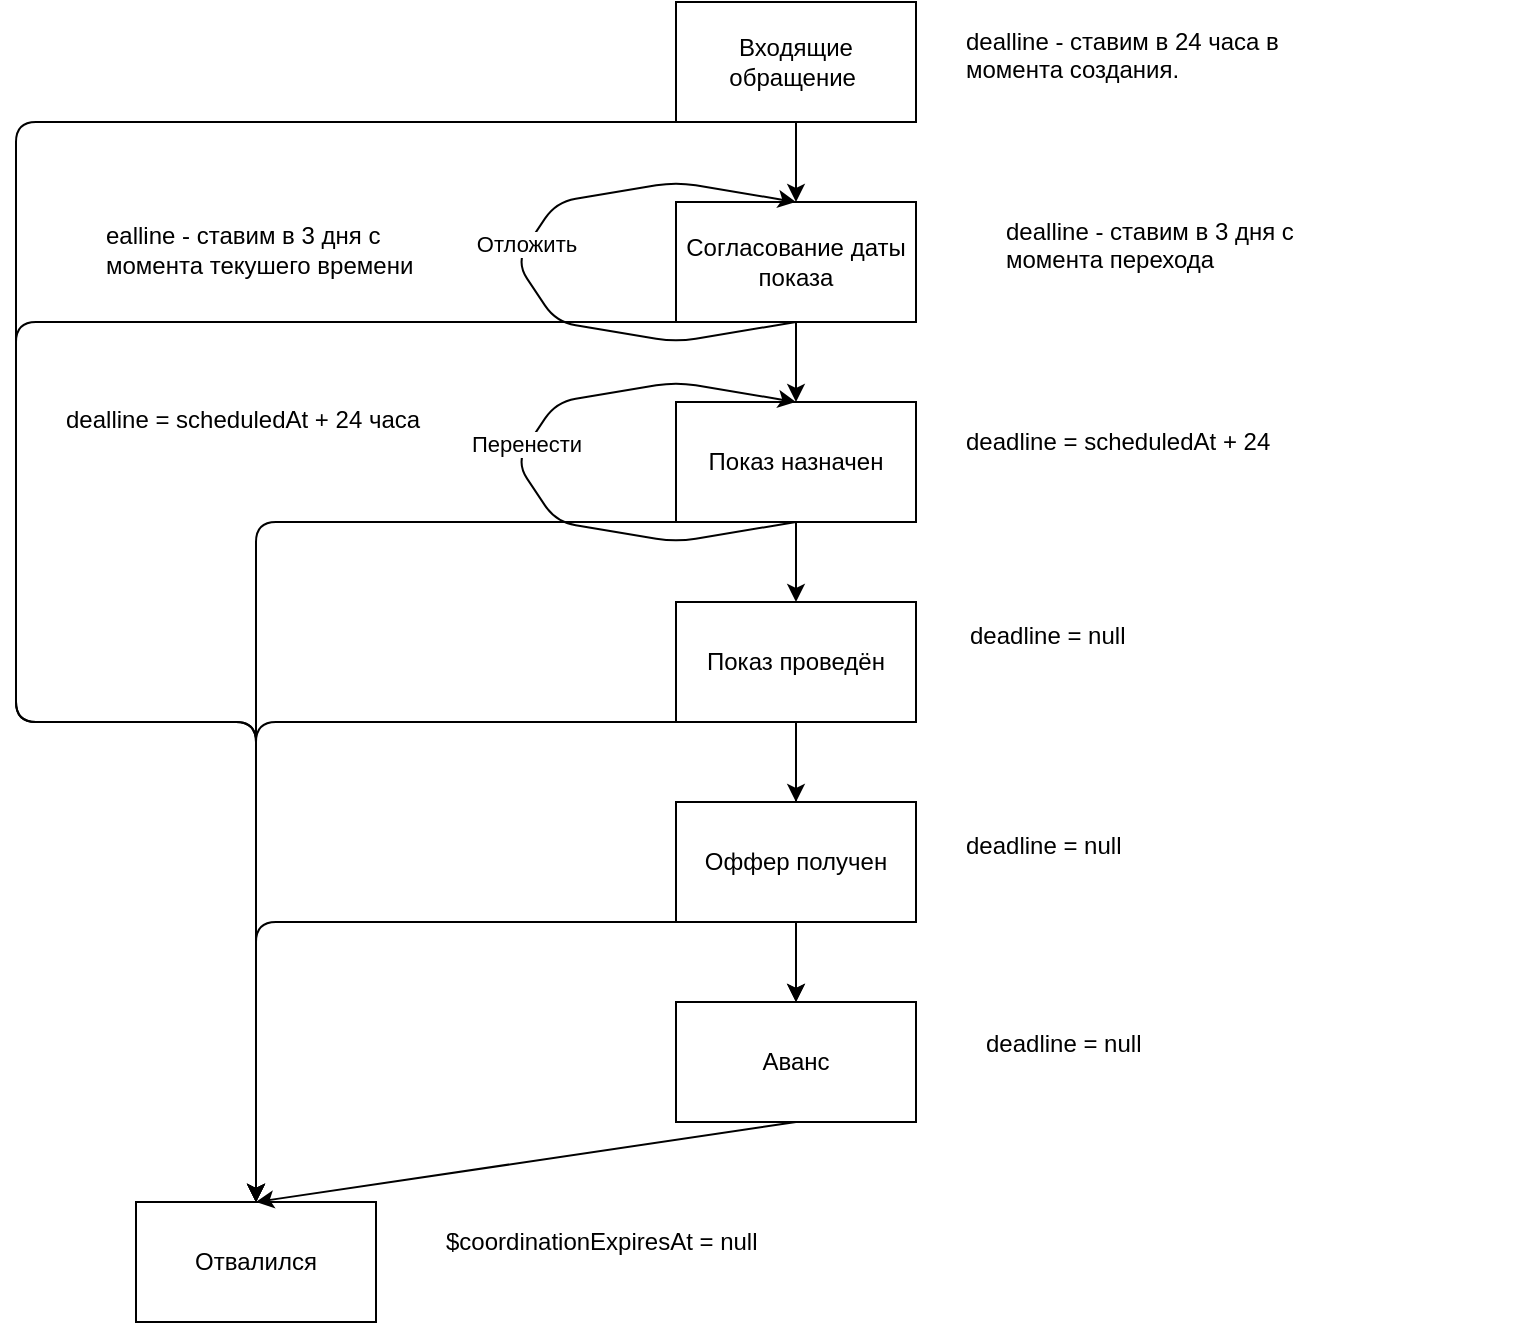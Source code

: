 <mxfile version="14.8.2" type="github">
  <diagram id="Q_xmtvUPQ6Yv9zy_9RRj" name="Page-1">
    <mxGraphModel dx="978" dy="547" grid="1" gridSize="10" guides="1" tooltips="1" connect="1" arrows="1" fold="1" page="1" pageScale="1" pageWidth="850" pageHeight="1100" math="0" shadow="0">
      <root>
        <mxCell id="0" />
        <mxCell id="1" parent="0" />
        <mxCell id="04Uxs3DeIcLFDnEtFiIm-1" value="Входящие обращение&amp;nbsp;" style="rounded=0;whiteSpace=wrap;html=1;" parent="1" vertex="1">
          <mxGeometry x="350" y="40" width="120" height="60" as="geometry" />
        </mxCell>
        <mxCell id="04Uxs3DeIcLFDnEtFiIm-2" value="Согласование даты показа" style="rounded=0;whiteSpace=wrap;html=1;" parent="1" vertex="1">
          <mxGeometry x="350" y="140" width="120" height="60" as="geometry" />
        </mxCell>
        <mxCell id="04Uxs3DeIcLFDnEtFiIm-6" value="" style="endArrow=classic;html=1;exitX=0.5;exitY=1;exitDx=0;exitDy=0;entryX=0.5;entryY=0;entryDx=0;entryDy=0;" parent="1" source="04Uxs3DeIcLFDnEtFiIm-1" target="04Uxs3DeIcLFDnEtFiIm-2" edge="1">
          <mxGeometry width="50" height="50" relative="1" as="geometry">
            <mxPoint x="210" y="150" as="sourcePoint" />
            <mxPoint x="260" y="100" as="targetPoint" />
          </mxGeometry>
        </mxCell>
        <mxCell id="04Uxs3DeIcLFDnEtFiIm-7" value="Показ назначен" style="rounded=0;whiteSpace=wrap;html=1;" parent="1" vertex="1">
          <mxGeometry x="350" y="240" width="120" height="60" as="geometry" />
        </mxCell>
        <mxCell id="04Uxs3DeIcLFDnEtFiIm-8" value="" style="endArrow=classic;html=1;exitX=0.5;exitY=1;exitDx=0;exitDy=0;entryX=0.5;entryY=0;entryDx=0;entryDy=0;" parent="1" target="04Uxs3DeIcLFDnEtFiIm-7" edge="1">
          <mxGeometry width="50" height="50" relative="1" as="geometry">
            <mxPoint x="410" y="200" as="sourcePoint" />
            <mxPoint x="260" y="200" as="targetPoint" />
          </mxGeometry>
        </mxCell>
        <mxCell id="04Uxs3DeIcLFDnEtFiIm-43" style="edgeStyle=orthogonalEdgeStyle;rounded=0;orthogonalLoop=1;jettySize=auto;html=1;" parent="1" source="04Uxs3DeIcLFDnEtFiIm-13" target="04Uxs3DeIcLFDnEtFiIm-17" edge="1">
          <mxGeometry relative="1" as="geometry" />
        </mxCell>
        <mxCell id="04Uxs3DeIcLFDnEtFiIm-13" value="Показ проведён" style="rounded=0;whiteSpace=wrap;html=1;" parent="1" vertex="1">
          <mxGeometry x="350" y="340" width="120" height="60" as="geometry" />
        </mxCell>
        <mxCell id="04Uxs3DeIcLFDnEtFiIm-14" value="" style="endArrow=classic;html=1;exitX=0.5;exitY=1;exitDx=0;exitDy=0;entryX=0.5;entryY=0;entryDx=0;entryDy=0;" parent="1" target="04Uxs3DeIcLFDnEtFiIm-13" edge="1">
          <mxGeometry width="50" height="50" relative="1" as="geometry">
            <mxPoint x="410" y="300" as="sourcePoint" />
            <mxPoint x="260" y="300" as="targetPoint" />
          </mxGeometry>
        </mxCell>
        <mxCell id="04Uxs3DeIcLFDnEtFiIm-15" value="Оффер получен" style="rounded=0;whiteSpace=wrap;html=1;" parent="1" vertex="1">
          <mxGeometry x="350" y="440" width="120" height="60" as="geometry" />
        </mxCell>
        <mxCell id="04Uxs3DeIcLFDnEtFiIm-16" value="" style="endArrow=classic;html=1;exitX=0.5;exitY=1;exitDx=0;exitDy=0;entryX=0.5;entryY=0;entryDx=0;entryDy=0;" parent="1" target="04Uxs3DeIcLFDnEtFiIm-15" edge="1">
          <mxGeometry width="50" height="50" relative="1" as="geometry">
            <mxPoint x="410" y="400" as="sourcePoint" />
            <mxPoint x="260" y="400" as="targetPoint" />
          </mxGeometry>
        </mxCell>
        <mxCell id="04Uxs3DeIcLFDnEtFiIm-17" value="Аванс" style="rounded=0;whiteSpace=wrap;html=1;" parent="1" vertex="1">
          <mxGeometry x="350" y="540" width="120" height="60" as="geometry" />
        </mxCell>
        <mxCell id="04Uxs3DeIcLFDnEtFiIm-18" value="" style="endArrow=classic;html=1;exitX=0.5;exitY=1;exitDx=0;exitDy=0;entryX=0.5;entryY=0;entryDx=0;entryDy=0;" parent="1" target="04Uxs3DeIcLFDnEtFiIm-17" edge="1">
          <mxGeometry width="50" height="50" relative="1" as="geometry">
            <mxPoint x="410" y="500.0" as="sourcePoint" />
            <mxPoint x="260" y="500" as="targetPoint" />
          </mxGeometry>
        </mxCell>
        <mxCell id="04Uxs3DeIcLFDnEtFiIm-19" value="Отвалился" style="rounded=0;whiteSpace=wrap;html=1;" parent="1" vertex="1">
          <mxGeometry x="80" y="640" width="120" height="60" as="geometry" />
        </mxCell>
        <mxCell id="04Uxs3DeIcLFDnEtFiIm-20" value="" style="endArrow=classic;html=1;exitX=0.5;exitY=1;exitDx=0;exitDy=0;entryX=0.5;entryY=0;entryDx=0;entryDy=0;" parent="1" target="04Uxs3DeIcLFDnEtFiIm-19" edge="1">
          <mxGeometry width="50" height="50" relative="1" as="geometry">
            <mxPoint x="410" y="600.0" as="sourcePoint" />
            <mxPoint x="260" y="600" as="targetPoint" />
          </mxGeometry>
        </mxCell>
        <mxCell id="04Uxs3DeIcLFDnEtFiIm-23" value="&lt;p&gt;dealline - ставим в 24 часа в момента создания.&lt;/p&gt;" style="text;html=1;strokeColor=none;fillColor=none;spacing=5;spacingTop=-20;whiteSpace=wrap;overflow=hidden;rounded=0;" parent="1" vertex="1">
          <mxGeometry x="490" y="51" width="190" height="49" as="geometry" />
        </mxCell>
        <mxCell id="04Uxs3DeIcLFDnEtFiIm-26" value="&lt;p&gt;dealline&amp;nbsp;- ставим в 3 дня с момента перехода&lt;/p&gt;" style="text;html=1;strokeColor=none;fillColor=none;spacing=5;spacingTop=-20;whiteSpace=wrap;overflow=hidden;rounded=0;" parent="1" vertex="1">
          <mxGeometry x="510" y="145.5" width="190" height="49" as="geometry" />
        </mxCell>
        <mxCell id="04Uxs3DeIcLFDnEtFiIm-27" value="" style="endArrow=classic;html=1;exitX=0.5;exitY=1;exitDx=0;exitDy=0;" parent="1" source="04Uxs3DeIcLFDnEtFiIm-2" edge="1">
          <mxGeometry width="50" height="50" relative="1" as="geometry">
            <mxPoint x="290" y="280" as="sourcePoint" />
            <mxPoint x="410" y="140" as="targetPoint" />
            <Array as="points">
              <mxPoint x="350" y="210" />
              <mxPoint x="290" y="200" />
              <mxPoint x="270" y="170" />
              <mxPoint x="290" y="140" />
              <mxPoint x="350" y="130" />
            </Array>
          </mxGeometry>
        </mxCell>
        <mxCell id="04Uxs3DeIcLFDnEtFiIm-28" value="Отложить" style="edgeLabel;html=1;align=center;verticalAlign=middle;resizable=0;points=[];" parent="04Uxs3DeIcLFDnEtFiIm-27" vertex="1" connectable="0">
          <mxGeometry x="0.068" y="1" relative="1" as="geometry">
            <mxPoint as="offset" />
          </mxGeometry>
        </mxCell>
        <mxCell id="04Uxs3DeIcLFDnEtFiIm-29" value="&lt;br&gt;ealline&amp;nbsp;&lt;span&gt;- ставим в 3 дня с момента текушего времени&lt;/span&gt;" style="text;html=1;strokeColor=none;fillColor=none;spacing=5;spacingTop=-20;whiteSpace=wrap;overflow=hidden;rounded=0;" parent="1" vertex="1">
          <mxGeometry x="60" y="145.5" width="190" height="49" as="geometry" />
        </mxCell>
        <mxCell id="04Uxs3DeIcLFDnEtFiIm-30" value="&lt;p&gt;deadline =&amp;nbsp;&lt;span&gt;scheduledAt + 24 часа&amp;nbsp;&lt;/span&gt;&lt;/p&gt;" style="text;html=1;strokeColor=none;fillColor=none;spacing=5;spacingTop=-20;whiteSpace=wrap;overflow=hidden;rounded=0;" parent="1" vertex="1">
          <mxGeometry x="490" y="251" width="190" height="19" as="geometry" />
        </mxCell>
        <mxCell id="04Uxs3DeIcLFDnEtFiIm-31" value="" style="endArrow=classic;html=1;exitX=0.5;exitY=1;exitDx=0;exitDy=0;" parent="1" edge="1">
          <mxGeometry width="50" height="50" relative="1" as="geometry">
            <mxPoint x="410" y="300" as="sourcePoint" />
            <mxPoint x="410" y="240" as="targetPoint" />
            <Array as="points">
              <mxPoint x="350" y="310" />
              <mxPoint x="290" y="300" />
              <mxPoint x="270" y="270" />
              <mxPoint x="290" y="240" />
              <mxPoint x="350" y="230" />
            </Array>
          </mxGeometry>
        </mxCell>
        <mxCell id="04Uxs3DeIcLFDnEtFiIm-32" value="Перенести" style="edgeLabel;html=1;align=center;verticalAlign=middle;resizable=0;points=[];" parent="04Uxs3DeIcLFDnEtFiIm-31" vertex="1" connectable="0">
          <mxGeometry x="0.068" y="1" relative="1" as="geometry">
            <mxPoint as="offset" />
          </mxGeometry>
        </mxCell>
        <mxCell id="04Uxs3DeIcLFDnEtFiIm-33" value="&lt;p&gt;dealline&amp;nbsp;=&amp;nbsp;&lt;span&gt;scheduledAt + 24 часа&amp;nbsp;&lt;/span&gt;&lt;/p&gt;" style="text;html=1;strokeColor=none;fillColor=none;spacing=5;spacingTop=-20;whiteSpace=wrap;overflow=hidden;rounded=0;" parent="1" vertex="1">
          <mxGeometry x="40" y="240" width="210" height="49" as="geometry" />
        </mxCell>
        <mxCell id="04Uxs3DeIcLFDnEtFiIm-34" value="&lt;span style=&quot;color: rgb(255 , 255 , 255) ; background-color: rgb(51 , 144 , 255)&quot;&gt;&lt;br&gt;&lt;/span&gt;deadline&lt;span&gt;&amp;nbsp;= null&lt;/span&gt;&lt;span style=&quot;color: rgb(255 , 255 , 255) ; background-color: rgb(51 , 144 , 255)&quot;&gt;&lt;br&gt;&lt;/span&gt;" style="text;html=1;strokeColor=none;fillColor=none;spacing=5;spacingTop=-20;whiteSpace=wrap;overflow=hidden;rounded=0;" parent="1" vertex="1">
          <mxGeometry x="492" y="345.5" width="270" height="49" as="geometry" />
        </mxCell>
        <mxCell id="04Uxs3DeIcLFDnEtFiIm-35" value="&lt;br&gt;deadline&lt;span&gt;&amp;nbsp;= null&lt;/span&gt;" style="text;html=1;strokeColor=none;fillColor=none;spacing=5;spacingTop=-20;whiteSpace=wrap;overflow=hidden;rounded=0;" parent="1" vertex="1">
          <mxGeometry x="490" y="451" width="270" height="49" as="geometry" />
        </mxCell>
        <mxCell id="04Uxs3DeIcLFDnEtFiIm-36" value="&lt;br&gt;deadline&lt;span&gt;&amp;nbsp;= null&lt;/span&gt;" style="text;html=1;strokeColor=none;fillColor=none;spacing=5;spacingTop=-20;whiteSpace=wrap;overflow=hidden;rounded=0;" parent="1" vertex="1">
          <mxGeometry x="500" y="550" width="270" height="49" as="geometry" />
        </mxCell>
        <mxCell id="04Uxs3DeIcLFDnEtFiIm-37" value="&lt;p&gt;$coordinationExpiresAt = null&lt;/p&gt;" style="text;html=1;strokeColor=none;fillColor=none;spacing=5;spacingTop=-20;whiteSpace=wrap;overflow=hidden;rounded=0;" parent="1" vertex="1">
          <mxGeometry x="230" y="651" width="270" height="49" as="geometry" />
        </mxCell>
        <mxCell id="04Uxs3DeIcLFDnEtFiIm-38" value="" style="endArrow=classic;html=1;exitX=0.5;exitY=1;exitDx=0;exitDy=0;" parent="1" source="04Uxs3DeIcLFDnEtFiIm-15" edge="1">
          <mxGeometry width="50" height="50" relative="1" as="geometry">
            <mxPoint x="140" y="500" as="sourcePoint" />
            <mxPoint x="140" y="640" as="targetPoint" />
            <Array as="points">
              <mxPoint x="140" y="500" />
            </Array>
          </mxGeometry>
        </mxCell>
        <mxCell id="04Uxs3DeIcLFDnEtFiIm-39" value="" style="endArrow=classic;html=1;" parent="1" edge="1">
          <mxGeometry width="50" height="50" relative="1" as="geometry">
            <mxPoint x="410" y="400" as="sourcePoint" />
            <mxPoint x="140" y="640.0" as="targetPoint" />
            <Array as="points">
              <mxPoint x="140" y="400" />
            </Array>
          </mxGeometry>
        </mxCell>
        <mxCell id="04Uxs3DeIcLFDnEtFiIm-40" value="" style="endArrow=classic;html=1;" parent="1" edge="1">
          <mxGeometry width="50" height="50" relative="1" as="geometry">
            <mxPoint x="410" y="300" as="sourcePoint" />
            <mxPoint x="140" y="640.0" as="targetPoint" />
            <Array as="points">
              <mxPoint x="140" y="300" />
            </Array>
          </mxGeometry>
        </mxCell>
        <mxCell id="04Uxs3DeIcLFDnEtFiIm-41" value="" style="endArrow=classic;html=1;entryX=0.5;entryY=0;entryDx=0;entryDy=0;exitX=0.5;exitY=1;exitDx=0;exitDy=0;" parent="1" source="04Uxs3DeIcLFDnEtFiIm-2" target="04Uxs3DeIcLFDnEtFiIm-19" edge="1">
          <mxGeometry width="50" height="50" relative="1" as="geometry">
            <mxPoint x="360" y="300" as="sourcePoint" />
            <mxPoint x="90" y="640" as="targetPoint" />
            <Array as="points">
              <mxPoint x="20" y="200" />
              <mxPoint x="20" y="400" />
              <mxPoint x="140" y="400" />
            </Array>
          </mxGeometry>
        </mxCell>
        <mxCell id="04Uxs3DeIcLFDnEtFiIm-44" value="" style="endArrow=classic;html=1;entryX=0.5;entryY=0;entryDx=0;entryDy=0;" parent="1" edge="1">
          <mxGeometry width="50" height="50" relative="1" as="geometry">
            <mxPoint x="410" y="100" as="sourcePoint" />
            <mxPoint x="140" y="640" as="targetPoint" />
            <Array as="points">
              <mxPoint x="20" y="100" />
              <mxPoint x="20" y="400" />
              <mxPoint x="140" y="400" />
            </Array>
          </mxGeometry>
        </mxCell>
      </root>
    </mxGraphModel>
  </diagram>
</mxfile>
